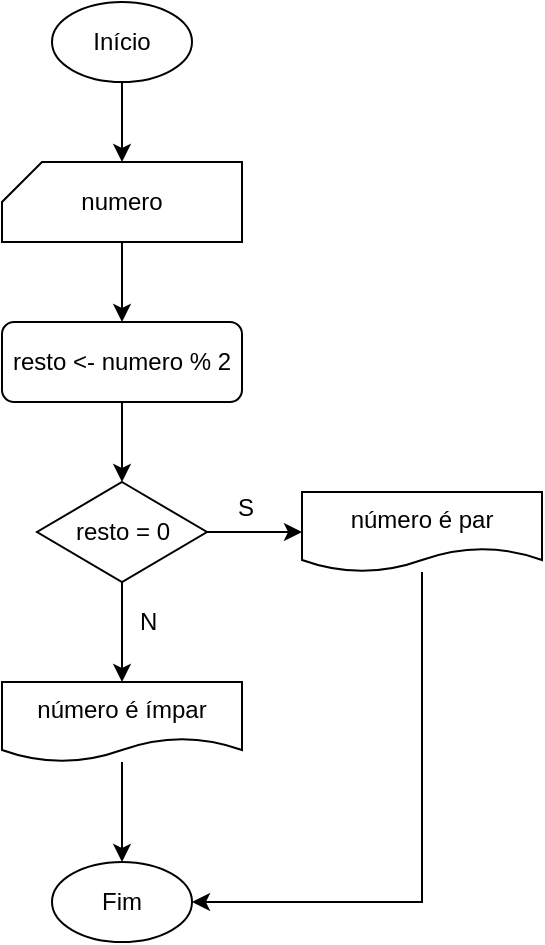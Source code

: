 <mxfile version="13.7.9" type="device"><diagram id="NipyhyFdd6zYLTO12Ics" name="Page-1"><mxGraphModel dx="825" dy="497" grid="1" gridSize="10" guides="1" tooltips="1" connect="1" arrows="1" fold="1" page="1" pageScale="1" pageWidth="827" pageHeight="1169" math="0" shadow="0"><root><mxCell id="0"/><mxCell id="1" parent="0"/><mxCell id="bXsBPYdqMK1-cYiRaWOB-5" value="" style="group" vertex="1" connectable="0" parent="1"><mxGeometry x="70" y="130" width="120" height="40" as="geometry"/></mxCell><mxCell id="bXsBPYdqMK1-cYiRaWOB-3" value="" style="verticalLabelPosition=bottom;verticalAlign=top;html=1;shape=card;whiteSpace=wrap;size=20;arcSize=12;" vertex="1" parent="bXsBPYdqMK1-cYiRaWOB-5"><mxGeometry width="120" height="40" as="geometry"/></mxCell><mxCell id="bXsBPYdqMK1-cYiRaWOB-4" value="numero" style="text;html=1;strokeColor=none;fillColor=none;align=center;verticalAlign=middle;whiteSpace=wrap;rounded=0;" vertex="1" parent="bXsBPYdqMK1-cYiRaWOB-5"><mxGeometry x="42" y="12" width="36" height="16" as="geometry"/></mxCell><mxCell id="bXsBPYdqMK1-cYiRaWOB-18" style="edgeStyle=orthogonalEdgeStyle;rounded=0;orthogonalLoop=1;jettySize=auto;html=1;entryX=0.5;entryY=0;entryDx=0;entryDy=0;" edge="1" parent="1" source="bXsBPYdqMK1-cYiRaWOB-9" target="bXsBPYdqMK1-cYiRaWOB-11"><mxGeometry relative="1" as="geometry"/></mxCell><mxCell id="bXsBPYdqMK1-cYiRaWOB-9" value="resto &amp;lt;- numero % 2" style="rounded=1;whiteSpace=wrap;html=1;" vertex="1" parent="1"><mxGeometry x="70" y="210" width="120" height="40" as="geometry"/></mxCell><mxCell id="bXsBPYdqMK1-cYiRaWOB-15" style="edgeStyle=orthogonalEdgeStyle;rounded=0;orthogonalLoop=1;jettySize=auto;html=1;entryX=0.5;entryY=0;entryDx=0;entryDy=0;entryPerimeter=0;" edge="1" parent="1" source="bXsBPYdqMK1-cYiRaWOB-10" target="bXsBPYdqMK1-cYiRaWOB-3"><mxGeometry relative="1" as="geometry"/></mxCell><mxCell id="bXsBPYdqMK1-cYiRaWOB-10" value="Início" style="ellipse;whiteSpace=wrap;html=1;" vertex="1" parent="1"><mxGeometry x="95" y="50" width="70" height="40" as="geometry"/></mxCell><mxCell id="bXsBPYdqMK1-cYiRaWOB-19" style="edgeStyle=orthogonalEdgeStyle;rounded=0;orthogonalLoop=1;jettySize=auto;html=1;exitX=0.5;exitY=1;exitDx=0;exitDy=0;" edge="1" parent="1" source="bXsBPYdqMK1-cYiRaWOB-11" target="bXsBPYdqMK1-cYiRaWOB-13"><mxGeometry relative="1" as="geometry"/></mxCell><mxCell id="bXsBPYdqMK1-cYiRaWOB-20" style="edgeStyle=orthogonalEdgeStyle;rounded=0;orthogonalLoop=1;jettySize=auto;html=1;exitX=1;exitY=0.5;exitDx=0;exitDy=0;entryX=0;entryY=0.5;entryDx=0;entryDy=0;" edge="1" parent="1" source="bXsBPYdqMK1-cYiRaWOB-11" target="bXsBPYdqMK1-cYiRaWOB-12"><mxGeometry relative="1" as="geometry"/></mxCell><mxCell id="bXsBPYdqMK1-cYiRaWOB-11" value="resto = 0" style="rhombus;whiteSpace=wrap;html=1;" vertex="1" parent="1"><mxGeometry x="87.5" y="290" width="85" height="50" as="geometry"/></mxCell><mxCell id="bXsBPYdqMK1-cYiRaWOB-23" style="edgeStyle=orthogonalEdgeStyle;rounded=0;orthogonalLoop=1;jettySize=auto;html=1;entryX=1;entryY=0.5;entryDx=0;entryDy=0;" edge="1" parent="1" source="bXsBPYdqMK1-cYiRaWOB-12" target="bXsBPYdqMK1-cYiRaWOB-14"><mxGeometry relative="1" as="geometry"><Array as="points"><mxPoint x="280" y="500"/></Array></mxGeometry></mxCell><mxCell id="bXsBPYdqMK1-cYiRaWOB-12" value="número é par" style="shape=document;whiteSpace=wrap;html=1;boundedLbl=1;" vertex="1" parent="1"><mxGeometry x="220" y="295" width="120" height="40" as="geometry"/></mxCell><mxCell id="bXsBPYdqMK1-cYiRaWOB-22" style="edgeStyle=orthogonalEdgeStyle;rounded=0;orthogonalLoop=1;jettySize=auto;html=1;entryX=0.5;entryY=0;entryDx=0;entryDy=0;" edge="1" parent="1" source="bXsBPYdqMK1-cYiRaWOB-13" target="bXsBPYdqMK1-cYiRaWOB-14"><mxGeometry relative="1" as="geometry"/></mxCell><mxCell id="bXsBPYdqMK1-cYiRaWOB-13" value="número é ímpar" style="shape=document;whiteSpace=wrap;html=1;boundedLbl=1;" vertex="1" parent="1"><mxGeometry x="70" y="390" width="120" height="40" as="geometry"/></mxCell><mxCell id="bXsBPYdqMK1-cYiRaWOB-14" value="Fim" style="ellipse;whiteSpace=wrap;html=1;" vertex="1" parent="1"><mxGeometry x="95" y="480" width="70" height="40" as="geometry"/></mxCell><mxCell id="bXsBPYdqMK1-cYiRaWOB-24" value="S" style="text;html=1;strokeColor=none;fillColor=none;align=center;verticalAlign=middle;whiteSpace=wrap;rounded=0;" vertex="1" parent="1"><mxGeometry x="172" y="293" width="40" height="20" as="geometry"/></mxCell><mxCell id="bXsBPYdqMK1-cYiRaWOB-25" value="N" style="text;html=1;strokeColor=none;fillColor=none;align=left;verticalAlign=middle;whiteSpace=wrap;rounded=0;" vertex="1" parent="1"><mxGeometry x="137" y="350" width="40" height="20" as="geometry"/></mxCell><mxCell id="bXsBPYdqMK1-cYiRaWOB-26" style="edgeStyle=orthogonalEdgeStyle;rounded=0;orthogonalLoop=1;jettySize=auto;html=1;entryX=0.5;entryY=0;entryDx=0;entryDy=0;" edge="1" parent="1" source="bXsBPYdqMK1-cYiRaWOB-3" target="bXsBPYdqMK1-cYiRaWOB-9"><mxGeometry relative="1" as="geometry"/></mxCell></root></mxGraphModel></diagram></mxfile>